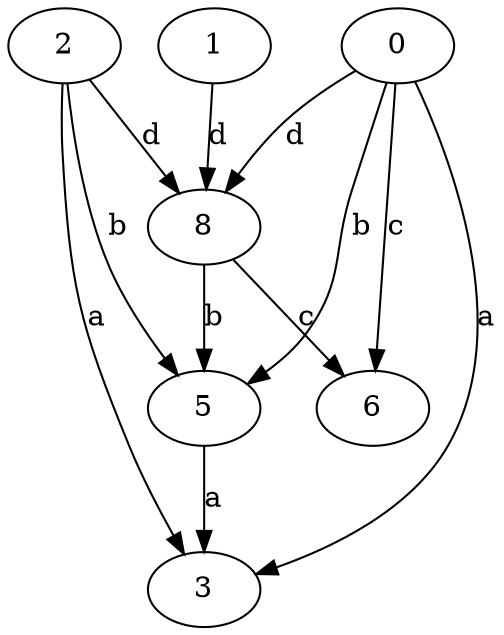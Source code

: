 strict digraph  {
2;
3;
0;
1;
5;
6;
8;
2 -> 3  [label=a];
2 -> 5  [label=b];
2 -> 8  [label=d];
0 -> 3  [label=a];
0 -> 5  [label=b];
0 -> 6  [label=c];
0 -> 8  [label=d];
1 -> 8  [label=d];
5 -> 3  [label=a];
8 -> 5  [label=b];
8 -> 6  [label=c];
}
